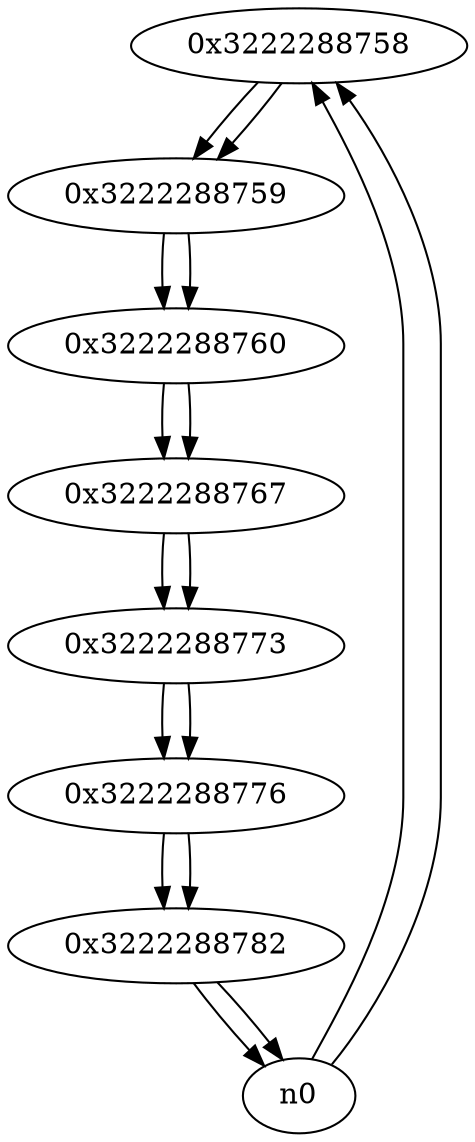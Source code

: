 digraph G{
/* nodes */
  n1 [label="0x3222288758"]
  n2 [label="0x3222288759"]
  n3 [label="0x3222288760"]
  n4 [label="0x3222288767"]
  n5 [label="0x3222288773"]
  n6 [label="0x3222288776"]
  n7 [label="0x3222288782"]
/* edges */
n1 -> n2;
n0 -> n1;
n0 -> n1;
n2 -> n3;
n1 -> n2;
n3 -> n4;
n2 -> n3;
n4 -> n5;
n3 -> n4;
n5 -> n6;
n4 -> n5;
n6 -> n7;
n5 -> n6;
n7 -> n0;
n7 -> n0;
n6 -> n7;
}
